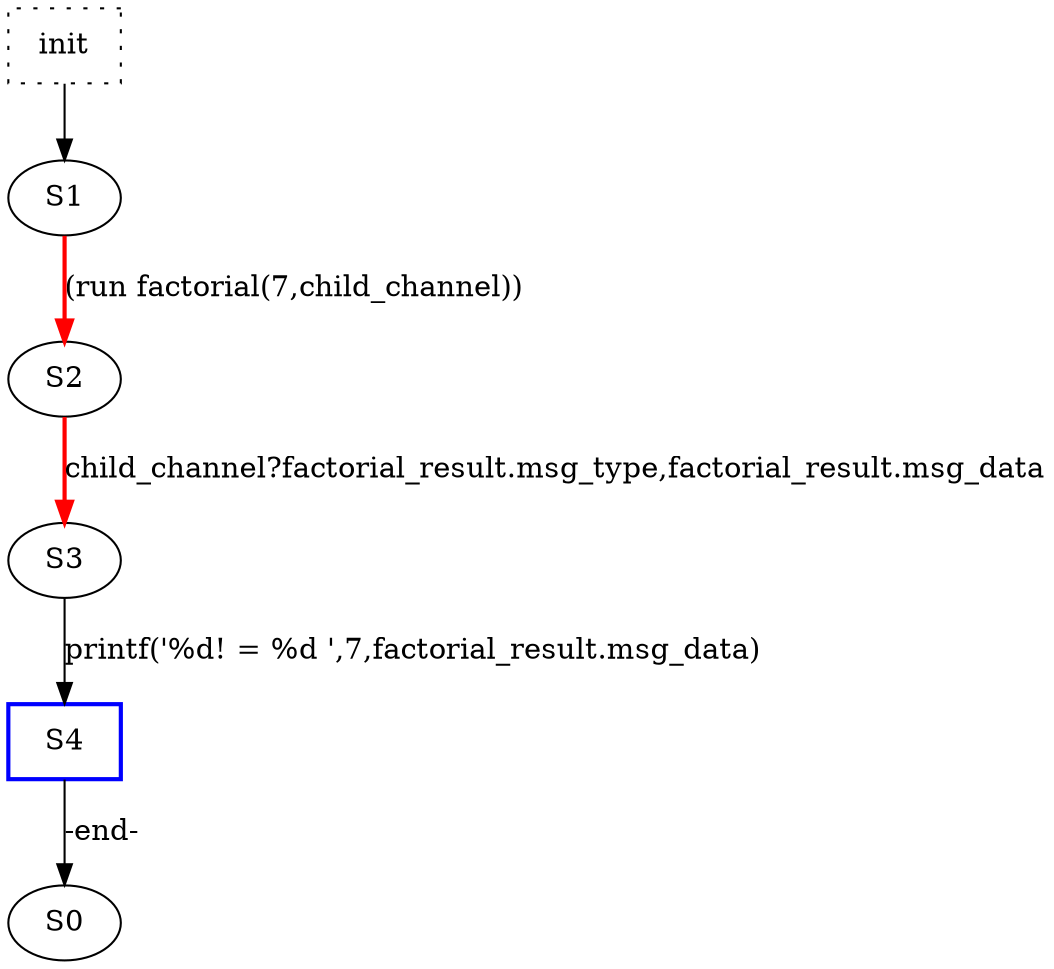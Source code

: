 digraph init {
size="8,10";
  GT [shape=box,style=dotted,label="init"];
  GT -> S1;
	S1 -> S2  [color=red,style=bold,label="(run factorial(7,child_channel))"];
	S2 -> S3  [color=red,style=bold,label="child_channel?factorial_result.msg_type,factorial_result.msg_data"];
	S3 -> S4  [color=black,style=solid,label="printf('%d! = %d ',7,factorial_result.msg_data)"];
	S4 -> S0  [color=black,style=solid,label="-end-"];
  S4 [color=blue,style=bold,shape=box];
}